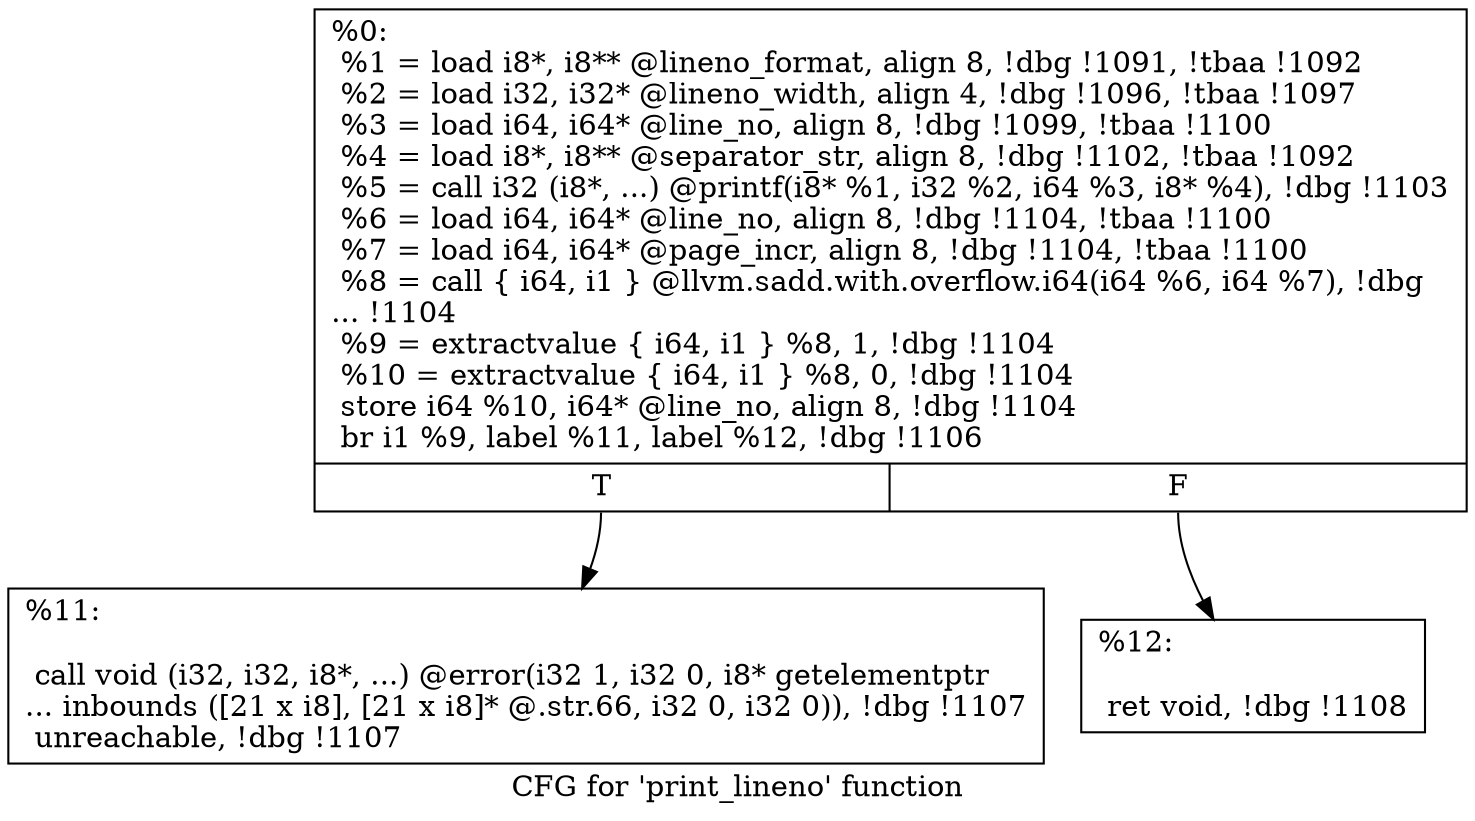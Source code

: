 digraph "CFG for 'print_lineno' function" {
	label="CFG for 'print_lineno' function";

	Node0x1bbdbc0 [shape=record,label="{%0:\l  %1 = load i8*, i8** @lineno_format, align 8, !dbg !1091, !tbaa !1092\l  %2 = load i32, i32* @lineno_width, align 4, !dbg !1096, !tbaa !1097\l  %3 = load i64, i64* @line_no, align 8, !dbg !1099, !tbaa !1100\l  %4 = load i8*, i8** @separator_str, align 8, !dbg !1102, !tbaa !1092\l  %5 = call i32 (i8*, ...) @printf(i8* %1, i32 %2, i64 %3, i8* %4), !dbg !1103\l  %6 = load i64, i64* @line_no, align 8, !dbg !1104, !tbaa !1100\l  %7 = load i64, i64* @page_incr, align 8, !dbg !1104, !tbaa !1100\l  %8 = call \{ i64, i1 \} @llvm.sadd.with.overflow.i64(i64 %6, i64 %7), !dbg\l... !1104\l  %9 = extractvalue \{ i64, i1 \} %8, 1, !dbg !1104\l  %10 = extractvalue \{ i64, i1 \} %8, 0, !dbg !1104\l  store i64 %10, i64* @line_no, align 8, !dbg !1104\l  br i1 %9, label %11, label %12, !dbg !1106\l|{<s0>T|<s1>F}}"];
	Node0x1bbdbc0:s0 -> Node0x1bbdc10;
	Node0x1bbdbc0:s1 -> Node0x1bbdc60;
	Node0x1bbdc10 [shape=record,label="{%11:\l\l  call void (i32, i32, i8*, ...) @error(i32 1, i32 0, i8* getelementptr\l... inbounds ([21 x i8], [21 x i8]* @.str.66, i32 0, i32 0)), !dbg !1107\l  unreachable, !dbg !1107\l}"];
	Node0x1bbdc60 [shape=record,label="{%12:\l\l  ret void, !dbg !1108\l}"];
}
